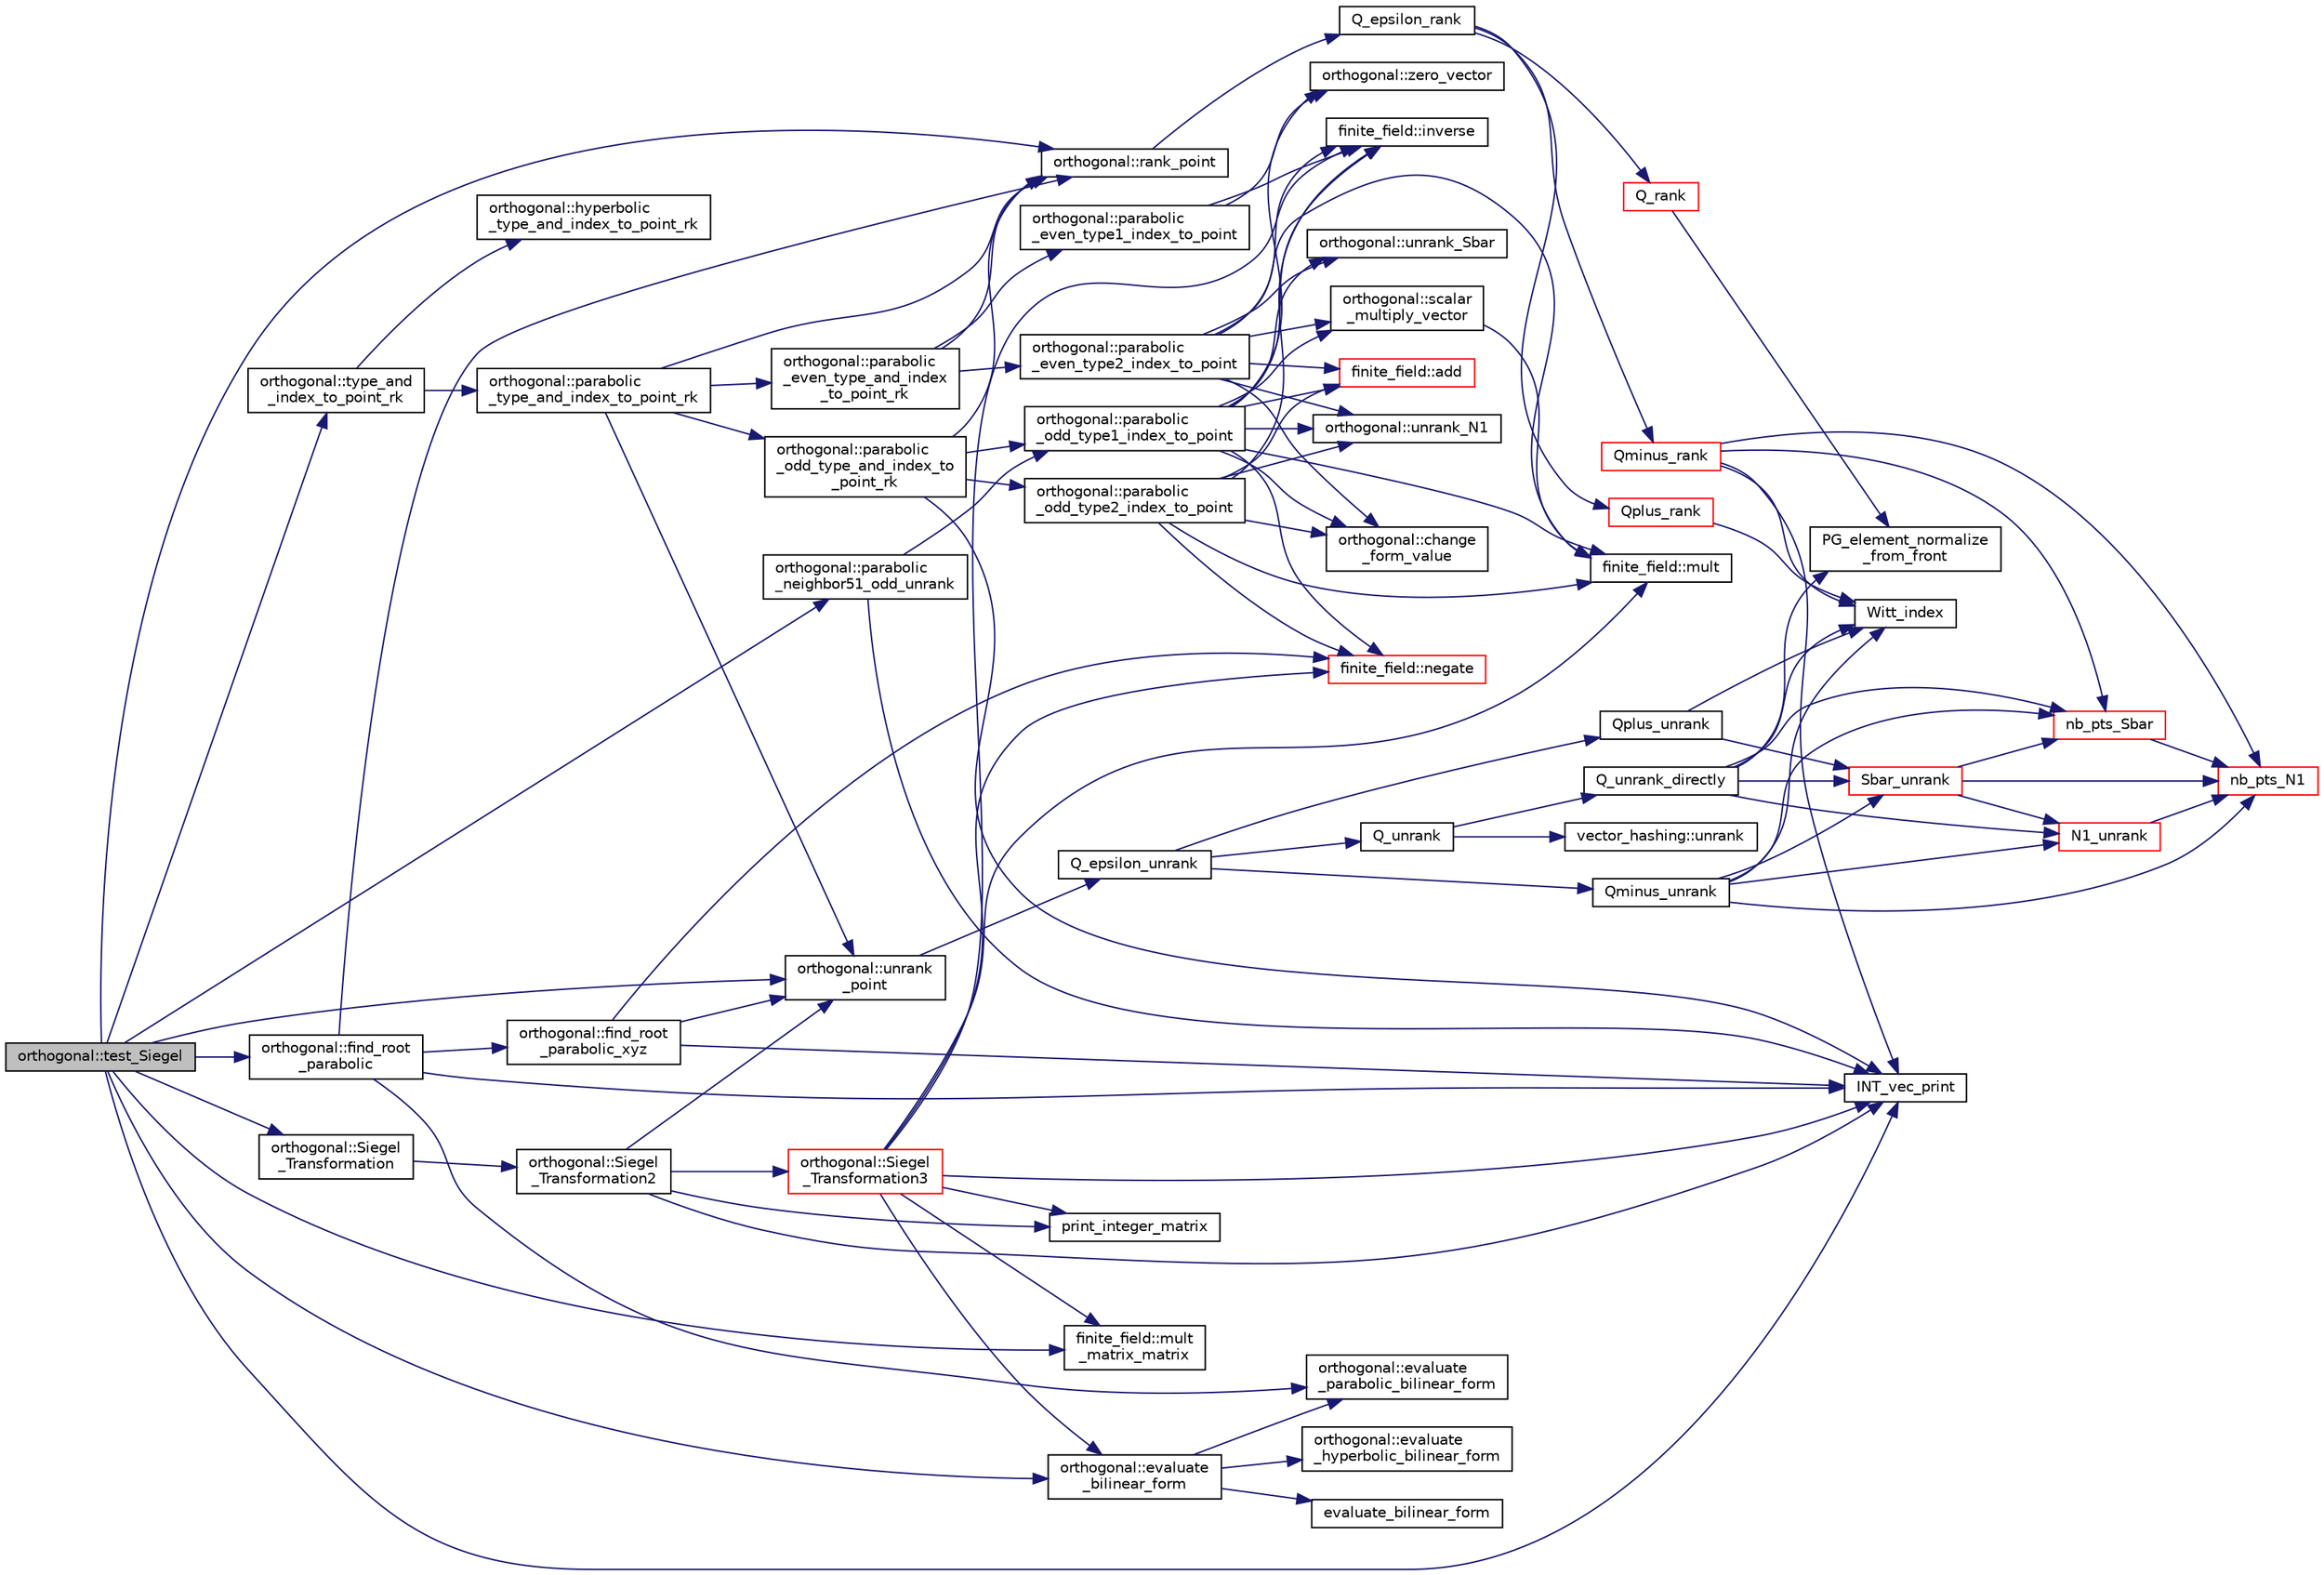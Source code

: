 digraph "orthogonal::test_Siegel"
{
  edge [fontname="Helvetica",fontsize="10",labelfontname="Helvetica",labelfontsize="10"];
  node [fontname="Helvetica",fontsize="10",shape=record];
  rankdir="LR";
  Node44462 [label="orthogonal::test_Siegel",height=0.2,width=0.4,color="black", fillcolor="grey75", style="filled", fontcolor="black"];
  Node44462 -> Node44463 [color="midnightblue",fontsize="10",style="solid",fontname="Helvetica"];
  Node44463 [label="orthogonal::type_and\l_index_to_point_rk",height=0.2,width=0.4,color="black", fillcolor="white", style="filled",URL="$d7/daa/classorthogonal.html#a319ef460cdfe3247d336c3fb482901eb"];
  Node44463 -> Node44464 [color="midnightblue",fontsize="10",style="solid",fontname="Helvetica"];
  Node44464 [label="orthogonal::hyperbolic\l_type_and_index_to_point_rk",height=0.2,width=0.4,color="black", fillcolor="white", style="filled",URL="$d7/daa/classorthogonal.html#af31cd843ff2e6eb4fe1ba9c49e62d1b8"];
  Node44463 -> Node44465 [color="midnightblue",fontsize="10",style="solid",fontname="Helvetica"];
  Node44465 [label="orthogonal::parabolic\l_type_and_index_to_point_rk",height=0.2,width=0.4,color="black", fillcolor="white", style="filled",URL="$d7/daa/classorthogonal.html#a67c316cf01b382762e6ac372f522d106"];
  Node44465 -> Node44466 [color="midnightblue",fontsize="10",style="solid",fontname="Helvetica"];
  Node44466 [label="orthogonal::unrank\l_point",height=0.2,width=0.4,color="black", fillcolor="white", style="filled",URL="$d7/daa/classorthogonal.html#ab655117100f7c66c19817b84ac5ac0a0"];
  Node44466 -> Node44467 [color="midnightblue",fontsize="10",style="solid",fontname="Helvetica"];
  Node44467 [label="Q_epsilon_unrank",height=0.2,width=0.4,color="black", fillcolor="white", style="filled",URL="$d4/d67/geometry_8h.html#af162c4d30d4a6528299e37551c353e7b"];
  Node44467 -> Node44468 [color="midnightblue",fontsize="10",style="solid",fontname="Helvetica"];
  Node44468 [label="Q_unrank",height=0.2,width=0.4,color="black", fillcolor="white", style="filled",URL="$db/da0/lib_2foundations_2geometry_2orthogonal__points_8_c.html#a6d02923d5b54ef796934e753e6f5b65b"];
  Node44468 -> Node44469 [color="midnightblue",fontsize="10",style="solid",fontname="Helvetica"];
  Node44469 [label="vector_hashing::unrank",height=0.2,width=0.4,color="black", fillcolor="white", style="filled",URL="$d8/daa/classvector__hashing.html#abbebd3a96a6d27a34b9b49af99e2ed3d"];
  Node44468 -> Node44470 [color="midnightblue",fontsize="10",style="solid",fontname="Helvetica"];
  Node44470 [label="Q_unrank_directly",height=0.2,width=0.4,color="black", fillcolor="white", style="filled",URL="$db/da0/lib_2foundations_2geometry_2orthogonal__points_8_c.html#a105e7e72249e78fcf0785c69099d90ce"];
  Node44470 -> Node44471 [color="midnightblue",fontsize="10",style="solid",fontname="Helvetica"];
  Node44471 [label="Witt_index",height=0.2,width=0.4,color="black", fillcolor="white", style="filled",URL="$db/da0/lib_2foundations_2geometry_2orthogonal__points_8_c.html#ab3483ecb9859a6758f82b5327da50534"];
  Node44470 -> Node44472 [color="midnightblue",fontsize="10",style="solid",fontname="Helvetica"];
  Node44472 [label="nb_pts_Sbar",height=0.2,width=0.4,color="red", fillcolor="white", style="filled",URL="$db/da0/lib_2foundations_2geometry_2orthogonal__points_8_c.html#a986dda26505c9934c771578b084f67cc"];
  Node44472 -> Node44475 [color="midnightblue",fontsize="10",style="solid",fontname="Helvetica"];
  Node44475 [label="nb_pts_N1",height=0.2,width=0.4,color="red", fillcolor="white", style="filled",URL="$db/da0/lib_2foundations_2geometry_2orthogonal__points_8_c.html#ae0f2e1c76523db67b4ec9629ccc35bc6"];
  Node44470 -> Node44477 [color="midnightblue",fontsize="10",style="solid",fontname="Helvetica"];
  Node44477 [label="Sbar_unrank",height=0.2,width=0.4,color="red", fillcolor="white", style="filled",URL="$db/da0/lib_2foundations_2geometry_2orthogonal__points_8_c.html#a65d9b9ccfff12dd92f4f4e8360701c98"];
  Node44477 -> Node44472 [color="midnightblue",fontsize="10",style="solid",fontname="Helvetica"];
  Node44477 -> Node44475 [color="midnightblue",fontsize="10",style="solid",fontname="Helvetica"];
  Node44477 -> Node44480 [color="midnightblue",fontsize="10",style="solid",fontname="Helvetica"];
  Node44480 [label="N1_unrank",height=0.2,width=0.4,color="red", fillcolor="white", style="filled",URL="$db/da0/lib_2foundations_2geometry_2orthogonal__points_8_c.html#aa9427e27f7f207c1baff3a34cc5d78cf"];
  Node44480 -> Node44475 [color="midnightblue",fontsize="10",style="solid",fontname="Helvetica"];
  Node44470 -> Node44485 [color="midnightblue",fontsize="10",style="solid",fontname="Helvetica"];
  Node44485 [label="PG_element_normalize\l_from_front",height=0.2,width=0.4,color="black", fillcolor="white", style="filled",URL="$d4/d67/geometry_8h.html#af675caf5f9975573455c8d93cb56bf95"];
  Node44470 -> Node44480 [color="midnightblue",fontsize="10",style="solid",fontname="Helvetica"];
  Node44467 -> Node44486 [color="midnightblue",fontsize="10",style="solid",fontname="Helvetica"];
  Node44486 [label="Qplus_unrank",height=0.2,width=0.4,color="black", fillcolor="white", style="filled",URL="$db/da0/lib_2foundations_2geometry_2orthogonal__points_8_c.html#ad50512edd586919700e033744b4a03c8"];
  Node44486 -> Node44471 [color="midnightblue",fontsize="10",style="solid",fontname="Helvetica"];
  Node44486 -> Node44477 [color="midnightblue",fontsize="10",style="solid",fontname="Helvetica"];
  Node44467 -> Node44487 [color="midnightblue",fontsize="10",style="solid",fontname="Helvetica"];
  Node44487 [label="Qminus_unrank",height=0.2,width=0.4,color="black", fillcolor="white", style="filled",URL="$db/da0/lib_2foundations_2geometry_2orthogonal__points_8_c.html#ac2dd18f435ab479095b836a483c12c7d"];
  Node44487 -> Node44471 [color="midnightblue",fontsize="10",style="solid",fontname="Helvetica"];
  Node44487 -> Node44472 [color="midnightblue",fontsize="10",style="solid",fontname="Helvetica"];
  Node44487 -> Node44477 [color="midnightblue",fontsize="10",style="solid",fontname="Helvetica"];
  Node44487 -> Node44475 [color="midnightblue",fontsize="10",style="solid",fontname="Helvetica"];
  Node44487 -> Node44480 [color="midnightblue",fontsize="10",style="solid",fontname="Helvetica"];
  Node44465 -> Node44488 [color="midnightblue",fontsize="10",style="solid",fontname="Helvetica"];
  Node44488 [label="orthogonal::rank_point",height=0.2,width=0.4,color="black", fillcolor="white", style="filled",URL="$d7/daa/classorthogonal.html#adb4f1528590a804b3c011a68c9ebf655"];
  Node44488 -> Node44489 [color="midnightblue",fontsize="10",style="solid",fontname="Helvetica"];
  Node44489 [label="Q_epsilon_rank",height=0.2,width=0.4,color="black", fillcolor="white", style="filled",URL="$d4/d67/geometry_8h.html#a0949e1151174e2988aa697cb31942e97"];
  Node44489 -> Node44490 [color="midnightblue",fontsize="10",style="solid",fontname="Helvetica"];
  Node44490 [label="Q_rank",height=0.2,width=0.4,color="red", fillcolor="white", style="filled",URL="$db/da0/lib_2foundations_2geometry_2orthogonal__points_8_c.html#ad2671f4db3224df1e22494b9d946375e"];
  Node44490 -> Node44485 [color="midnightblue",fontsize="10",style="solid",fontname="Helvetica"];
  Node44489 -> Node44506 [color="midnightblue",fontsize="10",style="solid",fontname="Helvetica"];
  Node44506 [label="Qplus_rank",height=0.2,width=0.4,color="red", fillcolor="white", style="filled",URL="$db/da0/lib_2foundations_2geometry_2orthogonal__points_8_c.html#aaa1be357d007a845ce2866169d63afb7"];
  Node44506 -> Node44471 [color="midnightblue",fontsize="10",style="solid",fontname="Helvetica"];
  Node44489 -> Node44507 [color="midnightblue",fontsize="10",style="solid",fontname="Helvetica"];
  Node44507 [label="Qminus_rank",height=0.2,width=0.4,color="red", fillcolor="white", style="filled",URL="$db/da0/lib_2foundations_2geometry_2orthogonal__points_8_c.html#aec3e3dad3c2c12fa081edab0af2cb91a"];
  Node44507 -> Node44471 [color="midnightblue",fontsize="10",style="solid",fontname="Helvetica"];
  Node44507 -> Node44496 [color="midnightblue",fontsize="10",style="solid",fontname="Helvetica"];
  Node44496 [label="INT_vec_print",height=0.2,width=0.4,color="black", fillcolor="white", style="filled",URL="$df/dbf/sajeeb_8_c.html#a79a5901af0b47dd0d694109543c027fe"];
  Node44507 -> Node44472 [color="midnightblue",fontsize="10",style="solid",fontname="Helvetica"];
  Node44507 -> Node44475 [color="midnightblue",fontsize="10",style="solid",fontname="Helvetica"];
  Node44465 -> Node44509 [color="midnightblue",fontsize="10",style="solid",fontname="Helvetica"];
  Node44509 [label="orthogonal::parabolic\l_even_type_and_index\l_to_point_rk",height=0.2,width=0.4,color="black", fillcolor="white", style="filled",URL="$d7/daa/classorthogonal.html#af43894039e8c5a8039f52b93dfa3ff77"];
  Node44509 -> Node44510 [color="midnightblue",fontsize="10",style="solid",fontname="Helvetica"];
  Node44510 [label="orthogonal::parabolic\l_even_type1_index_to_point",height=0.2,width=0.4,color="black", fillcolor="white", style="filled",URL="$d7/daa/classorthogonal.html#a6646754b896f772146faceaa4100403f"];
  Node44510 -> Node44511 [color="midnightblue",fontsize="10",style="solid",fontname="Helvetica"];
  Node44511 [label="orthogonal::zero_vector",height=0.2,width=0.4,color="black", fillcolor="white", style="filled",URL="$d7/daa/classorthogonal.html#ac549a3cc712c2e811ae33820f0ccd59a"];
  Node44510 -> Node44512 [color="midnightblue",fontsize="10",style="solid",fontname="Helvetica"];
  Node44512 [label="finite_field::inverse",height=0.2,width=0.4,color="black", fillcolor="white", style="filled",URL="$df/d5a/classfinite__field.html#a69f2a12c01e70b7ce2d115c5221c9cdd"];
  Node44509 -> Node44488 [color="midnightblue",fontsize="10",style="solid",fontname="Helvetica"];
  Node44509 -> Node44513 [color="midnightblue",fontsize="10",style="solid",fontname="Helvetica"];
  Node44513 [label="orthogonal::parabolic\l_even_type2_index_to_point",height=0.2,width=0.4,color="black", fillcolor="white", style="filled",URL="$d7/daa/classorthogonal.html#ac00a073ffe018536d0b07841b405533a"];
  Node44513 -> Node44514 [color="midnightblue",fontsize="10",style="solid",fontname="Helvetica"];
  Node44514 [label="orthogonal::unrank_N1",height=0.2,width=0.4,color="black", fillcolor="white", style="filled",URL="$d7/daa/classorthogonal.html#ac39ac9cea140f569c2b78ad01310b4b6"];
  Node44513 -> Node44515 [color="midnightblue",fontsize="10",style="solid",fontname="Helvetica"];
  Node44515 [label="orthogonal::change\l_form_value",height=0.2,width=0.4,color="black", fillcolor="white", style="filled",URL="$d7/daa/classorthogonal.html#a981c26d4b73e152cd884f0b969a581bf"];
  Node44513 -> Node44516 [color="midnightblue",fontsize="10",style="solid",fontname="Helvetica"];
  Node44516 [label="orthogonal::unrank_Sbar",height=0.2,width=0.4,color="black", fillcolor="white", style="filled",URL="$d7/daa/classorthogonal.html#af5dc4e991f79be6bfdce4325648e037a"];
  Node44513 -> Node44517 [color="midnightblue",fontsize="10",style="solid",fontname="Helvetica"];
  Node44517 [label="orthogonal::scalar\l_multiply_vector",height=0.2,width=0.4,color="black", fillcolor="white", style="filled",URL="$d7/daa/classorthogonal.html#aa09d1376cd2f6bd9a3dbc05d2e300345"];
  Node44517 -> Node44518 [color="midnightblue",fontsize="10",style="solid",fontname="Helvetica"];
  Node44518 [label="finite_field::mult",height=0.2,width=0.4,color="black", fillcolor="white", style="filled",URL="$df/d5a/classfinite__field.html#a24fb5917aa6d4d656fd855b7f44a13b0"];
  Node44513 -> Node44512 [color="midnightblue",fontsize="10",style="solid",fontname="Helvetica"];
  Node44513 -> Node44518 [color="midnightblue",fontsize="10",style="solid",fontname="Helvetica"];
  Node44513 -> Node44519 [color="midnightblue",fontsize="10",style="solid",fontname="Helvetica"];
  Node44519 [label="finite_field::add",height=0.2,width=0.4,color="red", fillcolor="white", style="filled",URL="$df/d5a/classfinite__field.html#a8f12328a27500f3c7be0c849ebbc9d14"];
  Node44465 -> Node44522 [color="midnightblue",fontsize="10",style="solid",fontname="Helvetica"];
  Node44522 [label="orthogonal::parabolic\l_odd_type_and_index_to\l_point_rk",height=0.2,width=0.4,color="black", fillcolor="white", style="filled",URL="$d7/daa/classorthogonal.html#aac70113614b52601e38b3ce8cbffbc9a"];
  Node44522 -> Node44523 [color="midnightblue",fontsize="10",style="solid",fontname="Helvetica"];
  Node44523 [label="orthogonal::parabolic\l_odd_type1_index_to_point",height=0.2,width=0.4,color="black", fillcolor="white", style="filled",URL="$d7/daa/classorthogonal.html#a90ae2eb18659cb8dcd94eafc0b4eccf7"];
  Node44523 -> Node44514 [color="midnightblue",fontsize="10",style="solid",fontname="Helvetica"];
  Node44523 -> Node44524 [color="midnightblue",fontsize="10",style="solid",fontname="Helvetica"];
  Node44524 [label="finite_field::negate",height=0.2,width=0.4,color="red", fillcolor="white", style="filled",URL="$df/d5a/classfinite__field.html#aa9d798298f25d4a9262b5bc5f1733e31"];
  Node44523 -> Node44515 [color="midnightblue",fontsize="10",style="solid",fontname="Helvetica"];
  Node44523 -> Node44518 [color="midnightblue",fontsize="10",style="solid",fontname="Helvetica"];
  Node44523 -> Node44512 [color="midnightblue",fontsize="10",style="solid",fontname="Helvetica"];
  Node44523 -> Node44511 [color="midnightblue",fontsize="10",style="solid",fontname="Helvetica"];
  Node44523 -> Node44516 [color="midnightblue",fontsize="10",style="solid",fontname="Helvetica"];
  Node44523 -> Node44517 [color="midnightblue",fontsize="10",style="solid",fontname="Helvetica"];
  Node44523 -> Node44519 [color="midnightblue",fontsize="10",style="solid",fontname="Helvetica"];
  Node44522 -> Node44496 [color="midnightblue",fontsize="10",style="solid",fontname="Helvetica"];
  Node44522 -> Node44488 [color="midnightblue",fontsize="10",style="solid",fontname="Helvetica"];
  Node44522 -> Node44525 [color="midnightblue",fontsize="10",style="solid",fontname="Helvetica"];
  Node44525 [label="orthogonal::parabolic\l_odd_type2_index_to_point",height=0.2,width=0.4,color="black", fillcolor="white", style="filled",URL="$d7/daa/classorthogonal.html#a7bbc04bb592d92a5dc35b77f33811fe0"];
  Node44525 -> Node44514 [color="midnightblue",fontsize="10",style="solid",fontname="Helvetica"];
  Node44525 -> Node44524 [color="midnightblue",fontsize="10",style="solid",fontname="Helvetica"];
  Node44525 -> Node44515 [color="midnightblue",fontsize="10",style="solid",fontname="Helvetica"];
  Node44525 -> Node44518 [color="midnightblue",fontsize="10",style="solid",fontname="Helvetica"];
  Node44525 -> Node44512 [color="midnightblue",fontsize="10",style="solid",fontname="Helvetica"];
  Node44525 -> Node44519 [color="midnightblue",fontsize="10",style="solid",fontname="Helvetica"];
  Node44462 -> Node44466 [color="midnightblue",fontsize="10",style="solid",fontname="Helvetica"];
  Node44462 -> Node44496 [color="midnightblue",fontsize="10",style="solid",fontname="Helvetica"];
  Node44462 -> Node44488 [color="midnightblue",fontsize="10",style="solid",fontname="Helvetica"];
  Node44462 -> Node44526 [color="midnightblue",fontsize="10",style="solid",fontname="Helvetica"];
  Node44526 [label="orthogonal::find_root\l_parabolic",height=0.2,width=0.4,color="black", fillcolor="white", style="filled",URL="$d7/daa/classorthogonal.html#a2e4453bb31692707f8a9e8b660b2e136"];
  Node44526 -> Node44527 [color="midnightblue",fontsize="10",style="solid",fontname="Helvetica"];
  Node44527 [label="orthogonal::find_root\l_parabolic_xyz",height=0.2,width=0.4,color="black", fillcolor="white", style="filled",URL="$d7/daa/classorthogonal.html#a17dba83065c664a7d174c4693e87493b"];
  Node44527 -> Node44466 [color="midnightblue",fontsize="10",style="solid",fontname="Helvetica"];
  Node44527 -> Node44496 [color="midnightblue",fontsize="10",style="solid",fontname="Helvetica"];
  Node44527 -> Node44524 [color="midnightblue",fontsize="10",style="solid",fontname="Helvetica"];
  Node44526 -> Node44496 [color="midnightblue",fontsize="10",style="solid",fontname="Helvetica"];
  Node44526 -> Node44528 [color="midnightblue",fontsize="10",style="solid",fontname="Helvetica"];
  Node44528 [label="orthogonal::evaluate\l_parabolic_bilinear_form",height=0.2,width=0.4,color="black", fillcolor="white", style="filled",URL="$d7/daa/classorthogonal.html#a8ee79da4c853cd384a0028cbebbbe0ee"];
  Node44526 -> Node44488 [color="midnightblue",fontsize="10",style="solid",fontname="Helvetica"];
  Node44462 -> Node44529 [color="midnightblue",fontsize="10",style="solid",fontname="Helvetica"];
  Node44529 [label="orthogonal::Siegel\l_Transformation",height=0.2,width=0.4,color="black", fillcolor="white", style="filled",URL="$d7/daa/classorthogonal.html#a27258e68c99323ac8de66fedbe565a3d"];
  Node44529 -> Node44530 [color="midnightblue",fontsize="10",style="solid",fontname="Helvetica"];
  Node44530 [label="orthogonal::Siegel\l_Transformation2",height=0.2,width=0.4,color="black", fillcolor="white", style="filled",URL="$d7/daa/classorthogonal.html#aaf1945ebd71495f1b362e5091d4b30ec"];
  Node44530 -> Node44466 [color="midnightblue",fontsize="10",style="solid",fontname="Helvetica"];
  Node44530 -> Node44496 [color="midnightblue",fontsize="10",style="solid",fontname="Helvetica"];
  Node44530 -> Node44531 [color="midnightblue",fontsize="10",style="solid",fontname="Helvetica"];
  Node44531 [label="orthogonal::Siegel\l_Transformation3",height=0.2,width=0.4,color="red", fillcolor="white", style="filled",URL="$d7/daa/classorthogonal.html#ac9129abf3f825e8c7d5591d1ba116ac7"];
  Node44531 -> Node44496 [color="midnightblue",fontsize="10",style="solid",fontname="Helvetica"];
  Node44531 -> Node44533 [color="midnightblue",fontsize="10",style="solid",fontname="Helvetica"];
  Node44533 [label="orthogonal::evaluate\l_bilinear_form",height=0.2,width=0.4,color="black", fillcolor="white", style="filled",URL="$d7/daa/classorthogonal.html#a1cb22ce04ab60e22852f610ec3fe5c98"];
  Node44533 -> Node44534 [color="midnightblue",fontsize="10",style="solid",fontname="Helvetica"];
  Node44534 [label="orthogonal::evaluate\l_hyperbolic_bilinear_form",height=0.2,width=0.4,color="black", fillcolor="white", style="filled",URL="$d7/daa/classorthogonal.html#a839dc01b1c59a23b054ccf70c00cc9c9"];
  Node44533 -> Node44528 [color="midnightblue",fontsize="10",style="solid",fontname="Helvetica"];
  Node44533 -> Node44535 [color="midnightblue",fontsize="10",style="solid",fontname="Helvetica"];
  Node44535 [label="evaluate_bilinear_form",height=0.2,width=0.4,color="black", fillcolor="white", style="filled",URL="$d4/d67/geometry_8h.html#ab6f6bfa144b4d2700e3ed27497d83d5f"];
  Node44531 -> Node44512 [color="midnightblue",fontsize="10",style="solid",fontname="Helvetica"];
  Node44531 -> Node44518 [color="midnightblue",fontsize="10",style="solid",fontname="Helvetica"];
  Node44531 -> Node44536 [color="midnightblue",fontsize="10",style="solid",fontname="Helvetica"];
  Node44536 [label="print_integer_matrix",height=0.2,width=0.4,color="black", fillcolor="white", style="filled",URL="$d5/db4/io__and__os_8h.html#ab4d187a9b89a64102b971201b789b653"];
  Node44531 -> Node44538 [color="midnightblue",fontsize="10",style="solid",fontname="Helvetica"];
  Node44538 [label="finite_field::mult\l_matrix_matrix",height=0.2,width=0.4,color="black", fillcolor="white", style="filled",URL="$df/d5a/classfinite__field.html#a5e28706b815838d0ec34de1fa74bc3c4"];
  Node44531 -> Node44524 [color="midnightblue",fontsize="10",style="solid",fontname="Helvetica"];
  Node44530 -> Node44536 [color="midnightblue",fontsize="10",style="solid",fontname="Helvetica"];
  Node44462 -> Node44538 [color="midnightblue",fontsize="10",style="solid",fontname="Helvetica"];
  Node44462 -> Node44552 [color="midnightblue",fontsize="10",style="solid",fontname="Helvetica"];
  Node44552 [label="orthogonal::parabolic\l_neighbor51_odd_unrank",height=0.2,width=0.4,color="black", fillcolor="white", style="filled",URL="$d7/daa/classorthogonal.html#a302082ae3d38f0a1bf150f1ac5e46942"];
  Node44552 -> Node44523 [color="midnightblue",fontsize="10",style="solid",fontname="Helvetica"];
  Node44552 -> Node44496 [color="midnightblue",fontsize="10",style="solid",fontname="Helvetica"];
  Node44462 -> Node44533 [color="midnightblue",fontsize="10",style="solid",fontname="Helvetica"];
}
